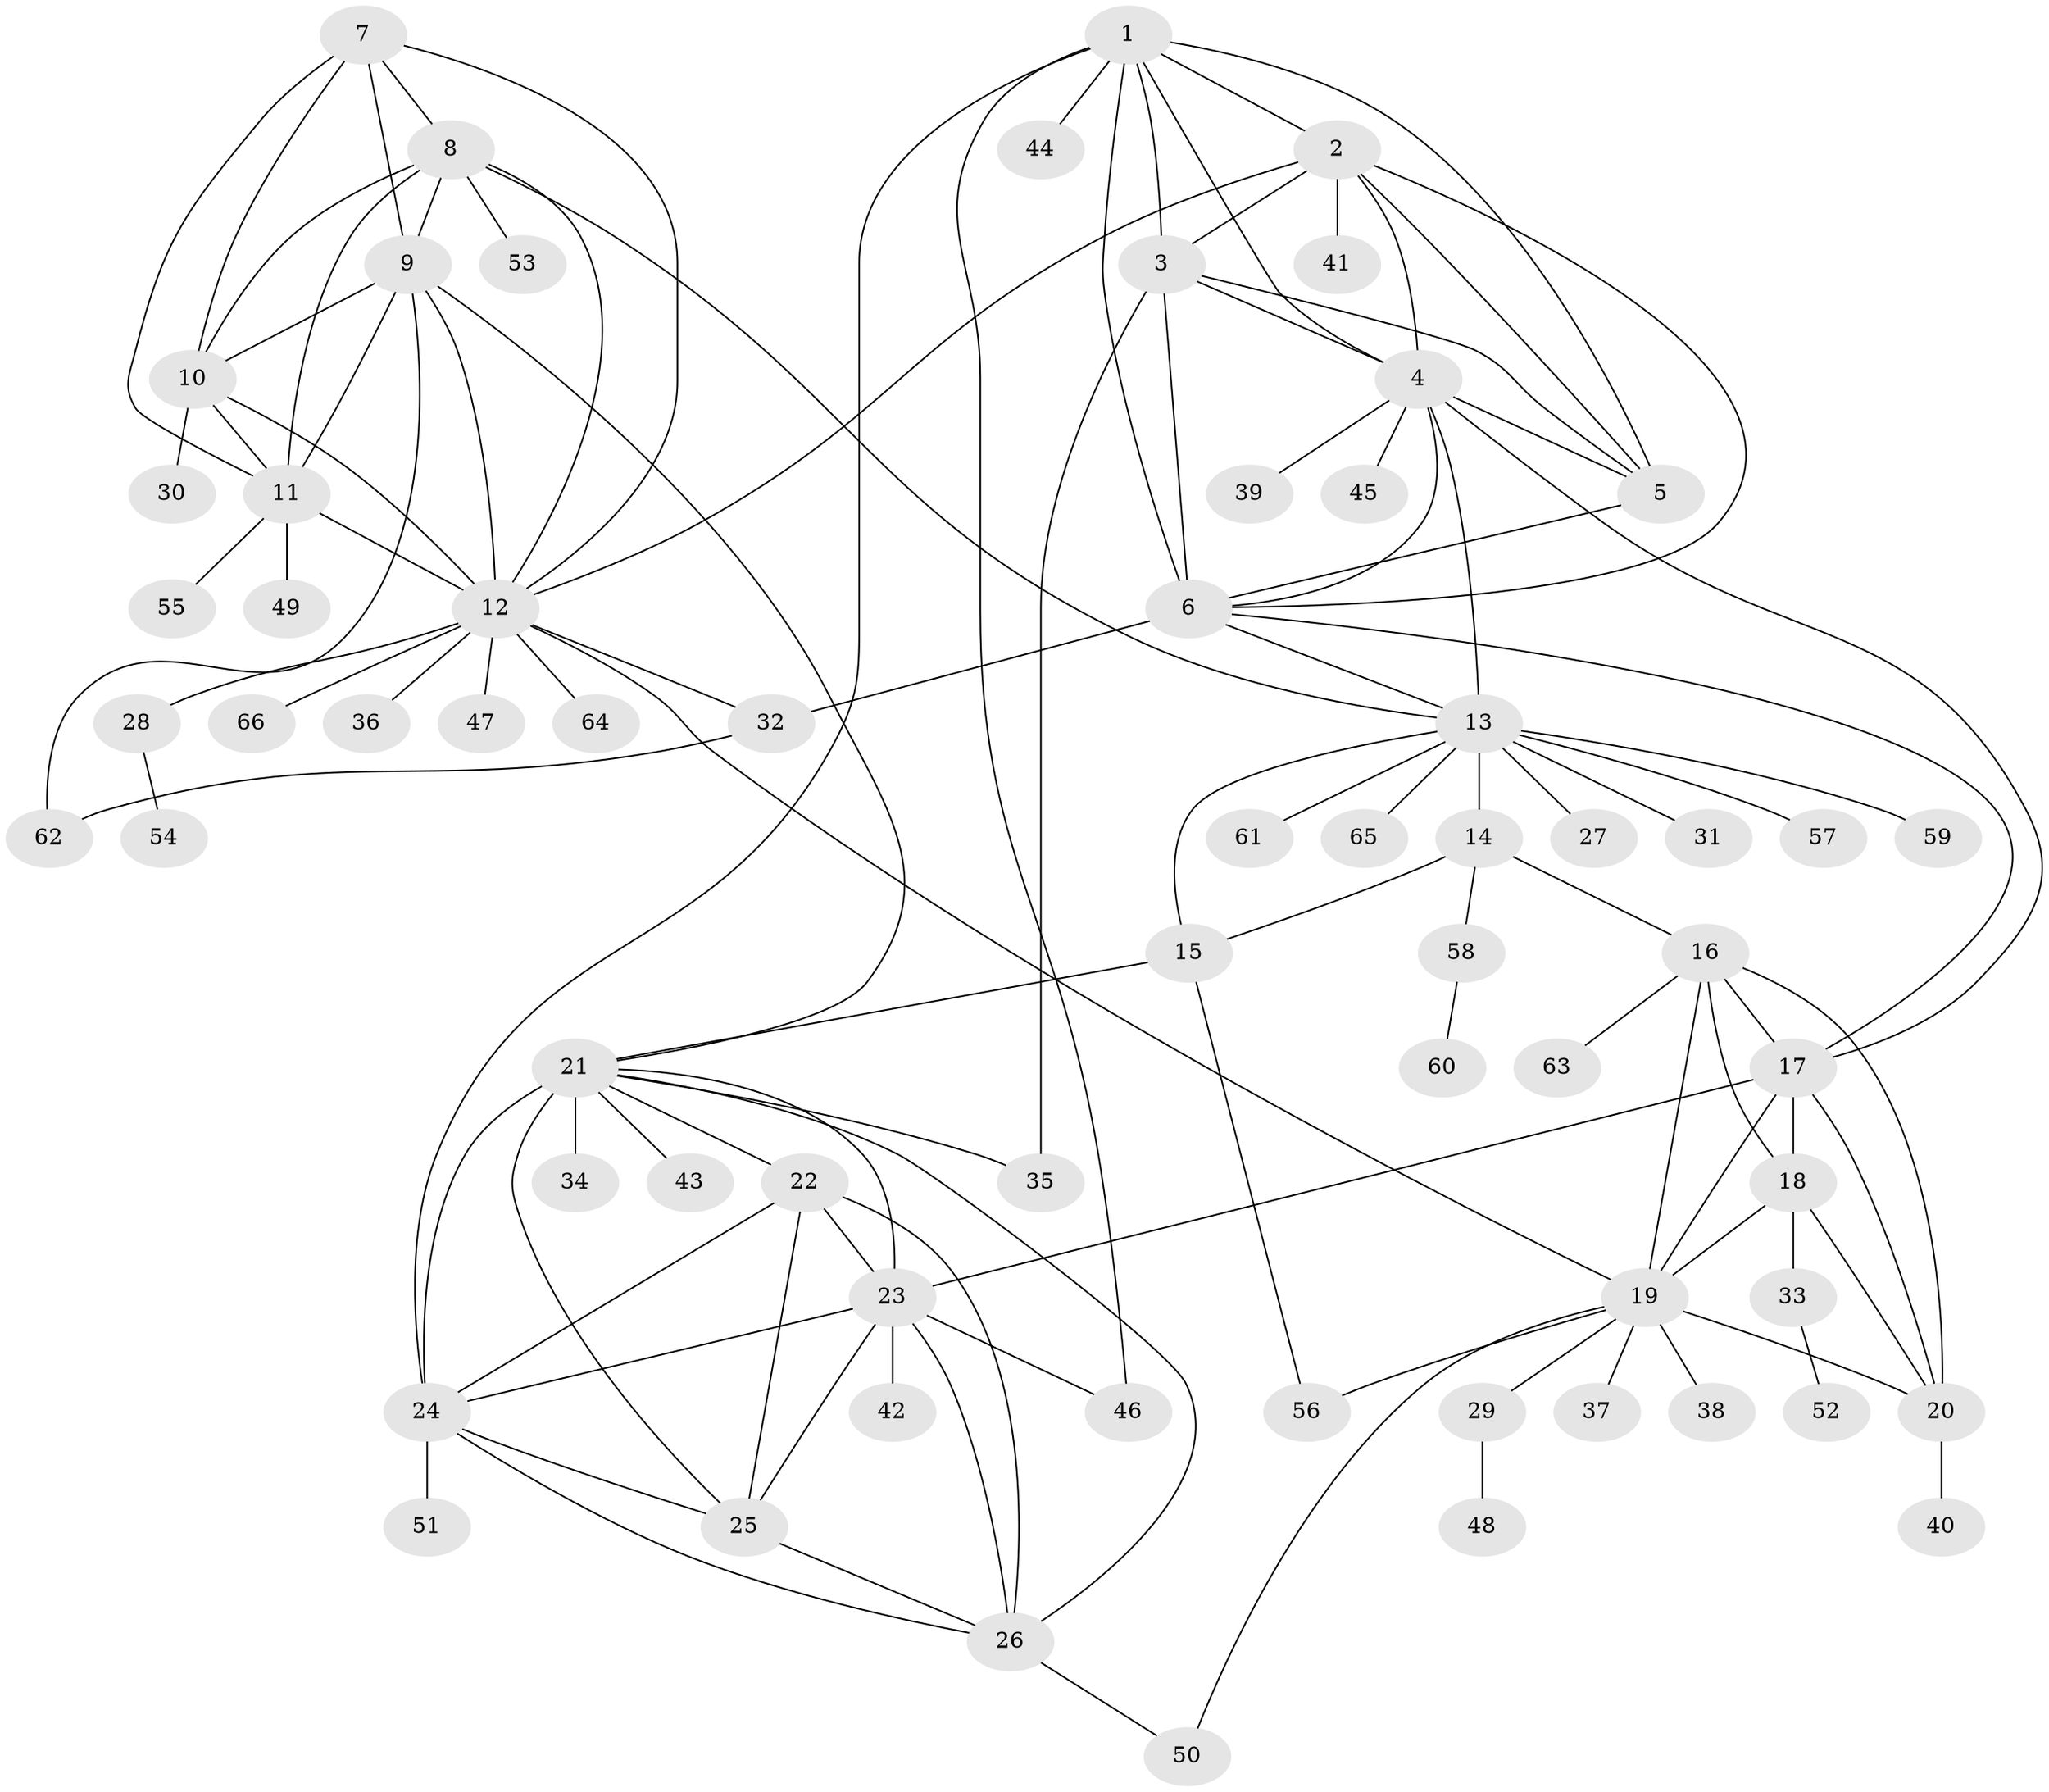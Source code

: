// original degree distribution, {10: 0.022727272727272728, 8: 0.06060606060606061, 9: 0.022727272727272728, 6: 0.030303030303030304, 12: 0.030303030303030304, 14: 0.007575757575757576, 5: 0.015151515151515152, 11: 0.007575757575757576, 7: 0.022727272727272728, 16: 0.007575757575757576, 1: 0.6212121212121212, 3: 0.022727272727272728, 2: 0.12878787878787878}
// Generated by graph-tools (version 1.1) at 2025/52/03/04/25 22:52:25]
// undirected, 66 vertices, 116 edges
graph export_dot {
  node [color=gray90,style=filled];
  1;
  2;
  3;
  4;
  5;
  6;
  7;
  8;
  9;
  10;
  11;
  12;
  13;
  14;
  15;
  16;
  17;
  18;
  19;
  20;
  21;
  22;
  23;
  24;
  25;
  26;
  27;
  28;
  29;
  30;
  31;
  32;
  33;
  34;
  35;
  36;
  37;
  38;
  39;
  40;
  41;
  42;
  43;
  44;
  45;
  46;
  47;
  48;
  49;
  50;
  51;
  52;
  53;
  54;
  55;
  56;
  57;
  58;
  59;
  60;
  61;
  62;
  63;
  64;
  65;
  66;
  1 -- 2 [weight=1.0];
  1 -- 3 [weight=1.0];
  1 -- 4 [weight=1.0];
  1 -- 5 [weight=1.0];
  1 -- 6 [weight=1.0];
  1 -- 24 [weight=1.0];
  1 -- 44 [weight=2.0];
  1 -- 46 [weight=1.0];
  2 -- 3 [weight=1.0];
  2 -- 4 [weight=1.0];
  2 -- 5 [weight=1.0];
  2 -- 6 [weight=1.0];
  2 -- 12 [weight=1.0];
  2 -- 41 [weight=1.0];
  3 -- 4 [weight=1.0];
  3 -- 5 [weight=1.0];
  3 -- 6 [weight=1.0];
  3 -- 35 [weight=3.0];
  4 -- 5 [weight=1.0];
  4 -- 6 [weight=1.0];
  4 -- 13 [weight=1.0];
  4 -- 17 [weight=1.0];
  4 -- 39 [weight=1.0];
  4 -- 45 [weight=1.0];
  5 -- 6 [weight=1.0];
  6 -- 13 [weight=1.0];
  6 -- 17 [weight=1.0];
  6 -- 32 [weight=4.0];
  7 -- 8 [weight=1.0];
  7 -- 9 [weight=1.0];
  7 -- 10 [weight=1.0];
  7 -- 11 [weight=1.0];
  7 -- 12 [weight=1.0];
  8 -- 9 [weight=1.0];
  8 -- 10 [weight=1.0];
  8 -- 11 [weight=1.0];
  8 -- 12 [weight=1.0];
  8 -- 13 [weight=1.0];
  8 -- 53 [weight=1.0];
  9 -- 10 [weight=1.0];
  9 -- 11 [weight=1.0];
  9 -- 12 [weight=1.0];
  9 -- 21 [weight=1.0];
  9 -- 62 [weight=1.0];
  10 -- 11 [weight=1.0];
  10 -- 12 [weight=1.0];
  10 -- 30 [weight=6.0];
  11 -- 12 [weight=1.0];
  11 -- 49 [weight=2.0];
  11 -- 55 [weight=1.0];
  12 -- 19 [weight=1.0];
  12 -- 28 [weight=1.0];
  12 -- 32 [weight=1.0];
  12 -- 36 [weight=1.0];
  12 -- 47 [weight=1.0];
  12 -- 64 [weight=1.0];
  12 -- 66 [weight=1.0];
  13 -- 14 [weight=4.0];
  13 -- 15 [weight=4.0];
  13 -- 27 [weight=1.0];
  13 -- 31 [weight=1.0];
  13 -- 57 [weight=1.0];
  13 -- 59 [weight=1.0];
  13 -- 61 [weight=1.0];
  13 -- 65 [weight=1.0];
  14 -- 15 [weight=1.0];
  14 -- 16 [weight=1.0];
  14 -- 58 [weight=1.0];
  15 -- 21 [weight=1.0];
  15 -- 56 [weight=1.0];
  16 -- 17 [weight=2.0];
  16 -- 18 [weight=1.0];
  16 -- 19 [weight=1.0];
  16 -- 20 [weight=1.0];
  16 -- 63 [weight=1.0];
  17 -- 18 [weight=2.0];
  17 -- 19 [weight=2.0];
  17 -- 20 [weight=2.0];
  17 -- 23 [weight=1.0];
  18 -- 19 [weight=1.0];
  18 -- 20 [weight=1.0];
  18 -- 33 [weight=5.0];
  19 -- 20 [weight=1.0];
  19 -- 29 [weight=1.0];
  19 -- 37 [weight=1.0];
  19 -- 38 [weight=1.0];
  19 -- 50 [weight=1.0];
  19 -- 56 [weight=1.0];
  20 -- 40 [weight=1.0];
  21 -- 22 [weight=1.0];
  21 -- 23 [weight=1.0];
  21 -- 24 [weight=1.0];
  21 -- 25 [weight=1.0];
  21 -- 26 [weight=1.0];
  21 -- 34 [weight=6.0];
  21 -- 35 [weight=1.0];
  21 -- 43 [weight=1.0];
  22 -- 23 [weight=1.0];
  22 -- 24 [weight=1.0];
  22 -- 25 [weight=4.0];
  22 -- 26 [weight=1.0];
  23 -- 24 [weight=1.0];
  23 -- 25 [weight=1.0];
  23 -- 26 [weight=1.0];
  23 -- 42 [weight=2.0];
  23 -- 46 [weight=1.0];
  24 -- 25 [weight=1.0];
  24 -- 26 [weight=1.0];
  24 -- 51 [weight=1.0];
  25 -- 26 [weight=1.0];
  26 -- 50 [weight=1.0];
  28 -- 54 [weight=1.0];
  29 -- 48 [weight=1.0];
  32 -- 62 [weight=1.0];
  33 -- 52 [weight=1.0];
  58 -- 60 [weight=1.0];
}
